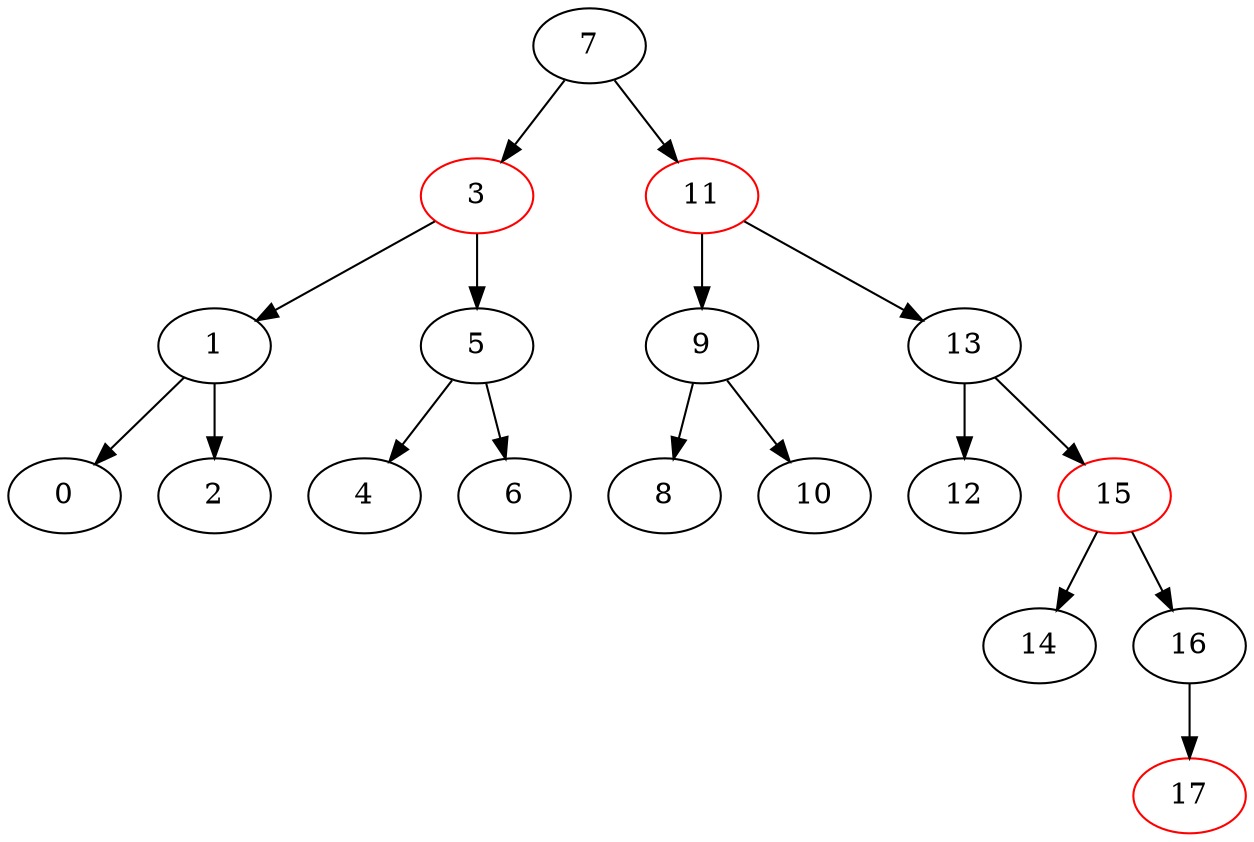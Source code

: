digraph myGraph{
7[color=black]
3[color=red]
1[color=black]
0[color=black]
2[color=black]
5[color=black]
4[color=black]
6[color=black]
11[color=red]
9[color=black]
8[color=black]
10[color=black]
13[color=black]
12[color=black]
15[color=red]
14[color=black]
16[color=black]
17[color=red]
7->3
3->1
1->0
1->2
3->5
5->4
5->6
7->11
11->9
9->8
9->10
11->13
13->12
13->15
15->14
15->16
16->17
}
